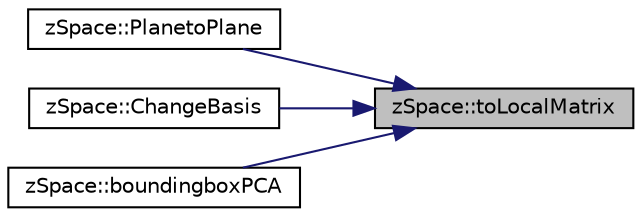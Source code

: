 digraph "zSpace::toLocalMatrix"
{
 // LATEX_PDF_SIZE
  edge [fontname="Helvetica",fontsize="10",labelfontname="Helvetica",labelfontsize="10"];
  node [fontname="Helvetica",fontsize="10",shape=record];
  rankdir="RL";
  Node115 [label="zSpace::toLocalMatrix",height=0.2,width=0.4,color="black", fillcolor="grey75", style="filled", fontcolor="black",tooltip="This method computes the tranformation to the local space of the input 4x4 matrix."];
  Node115 -> Node116 [dir="back",color="midnightblue",fontsize="10",style="solid",fontname="Helvetica"];
  Node116 [label="zSpace::PlanetoPlane",height=0.2,width=0.4,color="black", fillcolor="white", style="filled",URL="$group__z_vector_matrix_utilities.html#ga5ca0bb8666f0cb1b43fc6de191f3cfaa",tooltip="This method computes the tranformation from one 4X4 matrix to another."];
  Node115 -> Node117 [dir="back",color="midnightblue",fontsize="10",style="solid",fontname="Helvetica"];
  Node117 [label="zSpace::ChangeBasis",height=0.2,width=0.4,color="black", fillcolor="white", style="filled",URL="$group__z_vector_matrix_utilities.html#ga60aec2272693d052ec4cf78de73b4572",tooltip="This method computes the tranformation to change the baseis from one 4X4 matrix to another."];
  Node115 -> Node118 [dir="back",color="midnightblue",fontsize="10",style="solid",fontname="Helvetica"];
  Node118 [label="zSpace::boundingboxPCA",height=0.2,width=0.4,color="black", fillcolor="white", style="filled",URL="$group__z_vector_matrix_utilities.html#gae2aefe021083b57bd53dd24d34704dbf",tooltip="This method computes the bounding box for the given points using PCA."];
}
